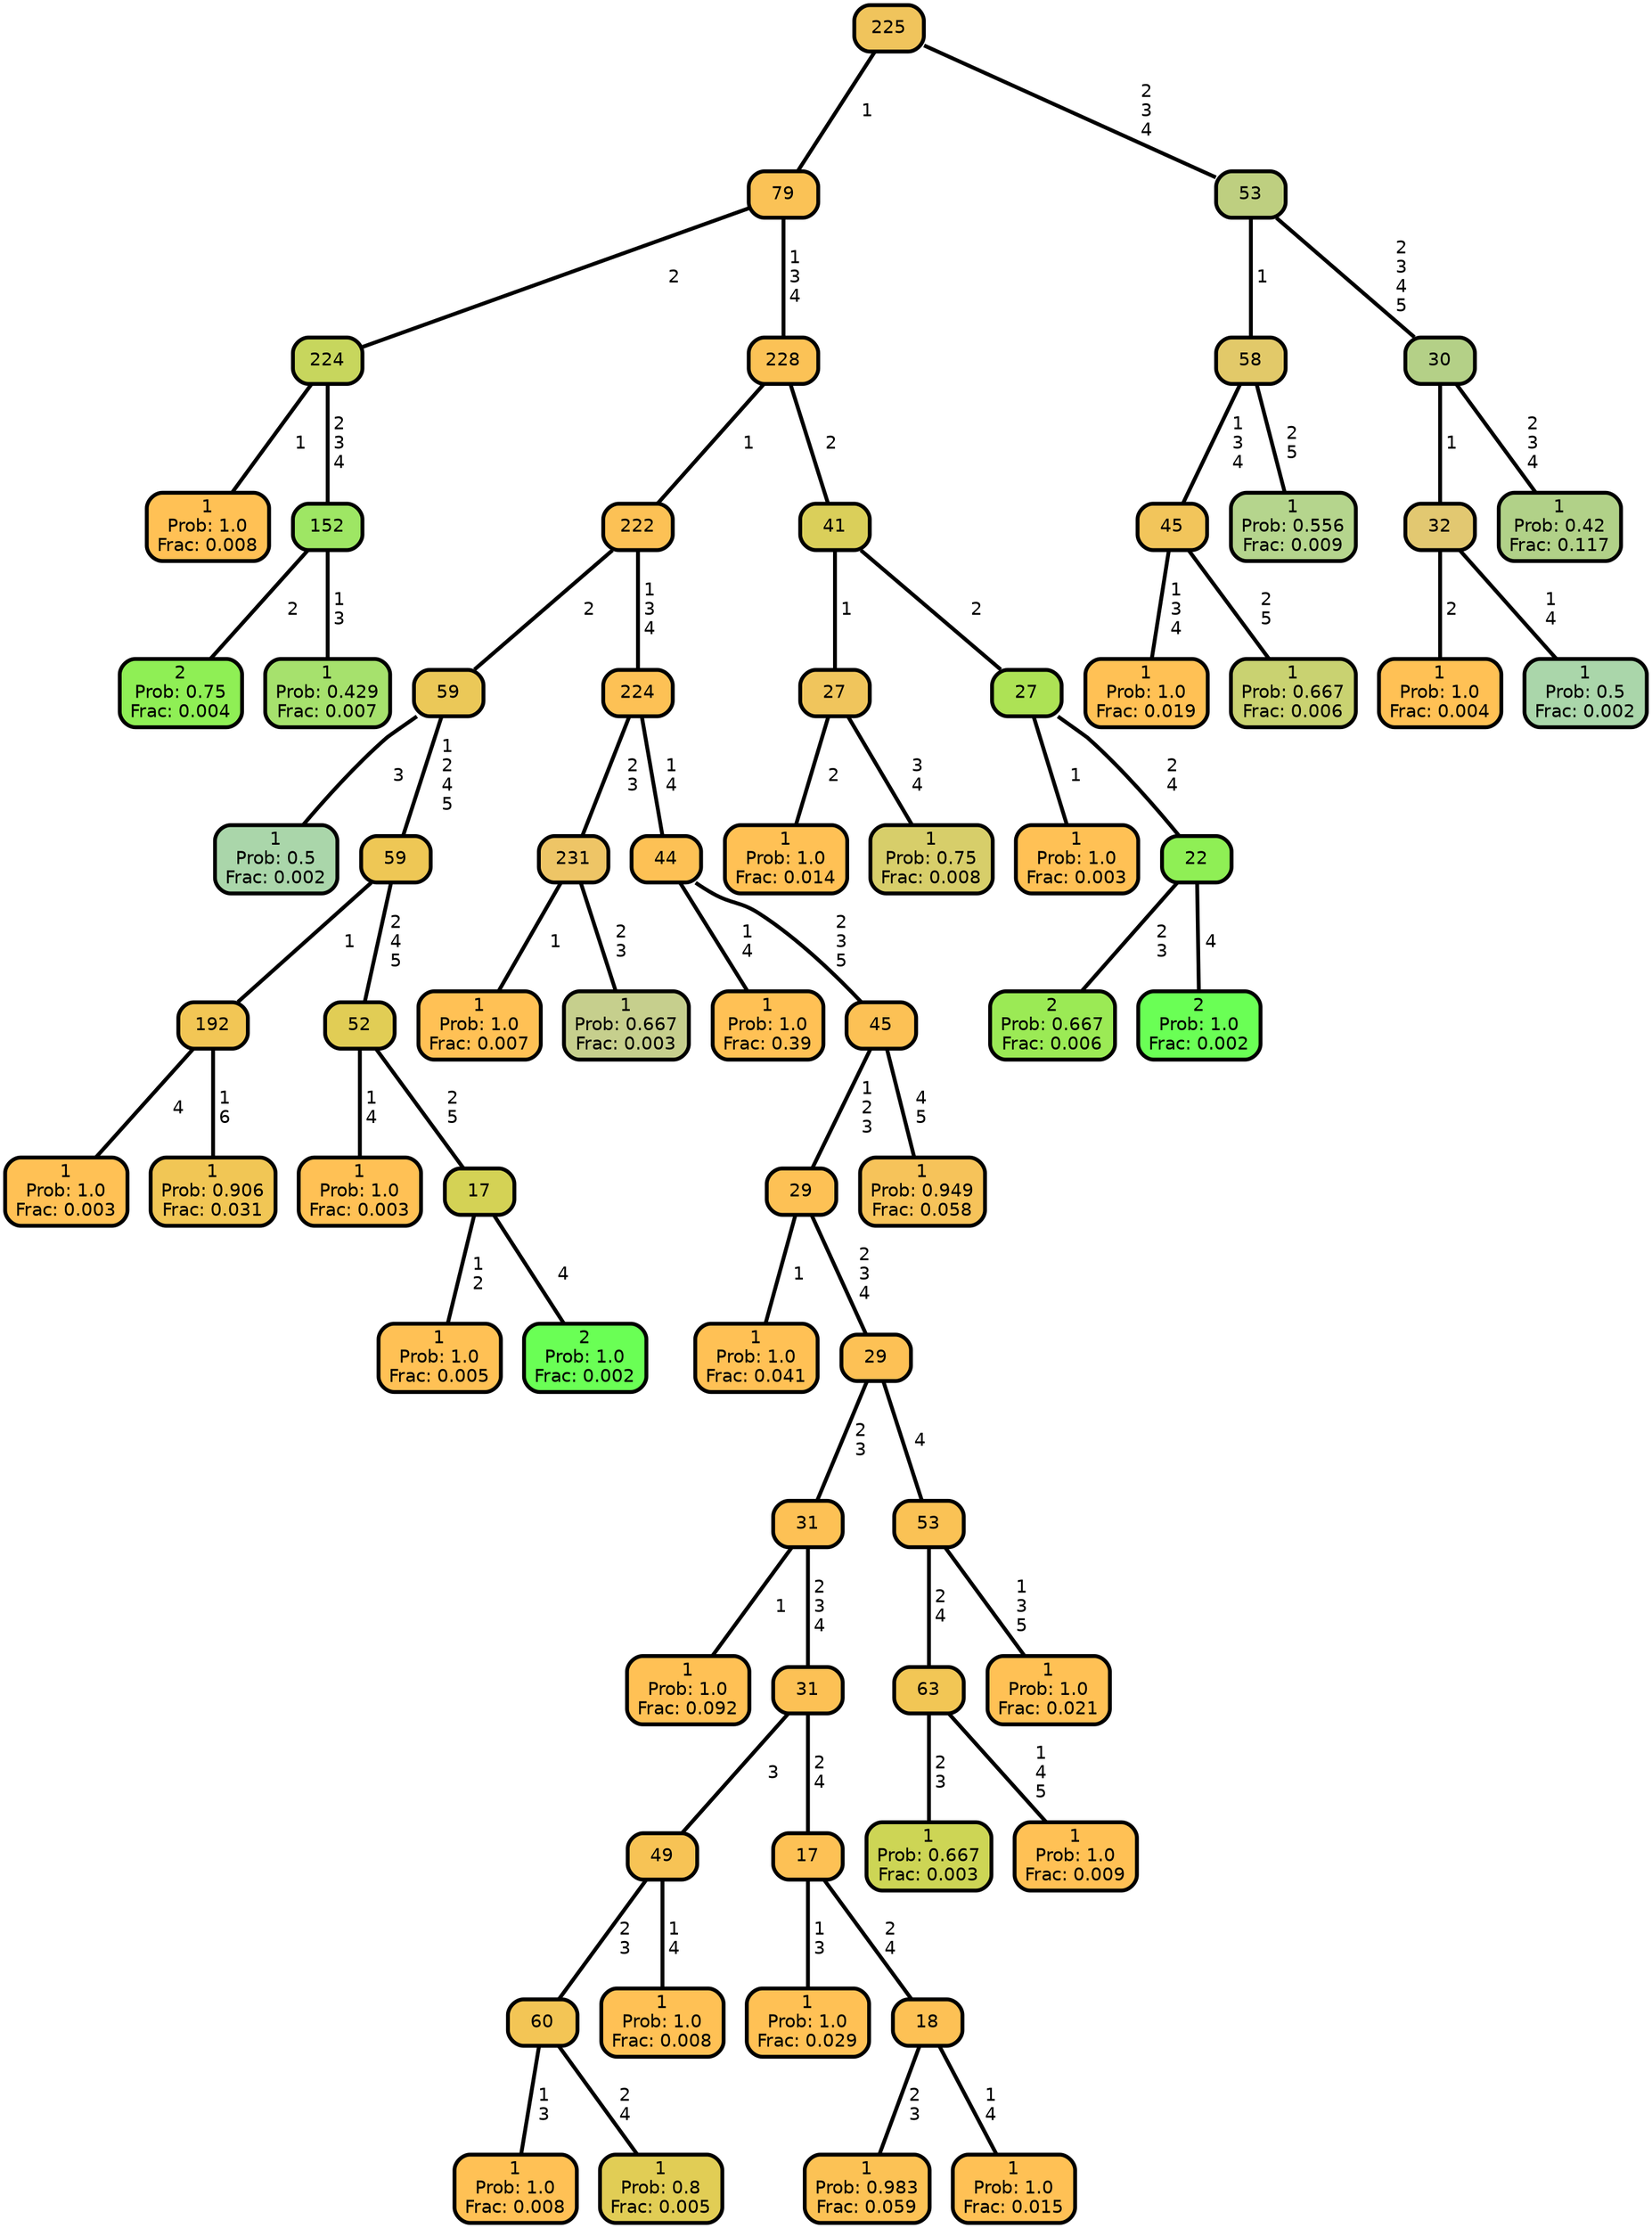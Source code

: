 graph Tree {
node [shape=box, style="filled, rounded",color="black",penwidth="3",fontcolor="black",                 fontname=helvetica] ;
graph [ranksep="0 equally", splines=straight,                 bgcolor=transparent, dpi=200] ;
edge [fontname=helvetica, color=black] ;
0 [label="1
Prob: 1.0
Frac: 0.008", fillcolor="#ffc155"] ;
1 [label="224", fillcolor="#c7d65d"] ;
2 [label="2
Prob: 0.75
Frac: 0.004", fillcolor="#8fef55"] ;
3 [label="152", fillcolor="#9ee664"] ;
4 [label="1
Prob: 0.429
Frac: 0.007", fillcolor="#a6e16d"] ;
5 [label="79", fillcolor="#fac256"] ;
6 [label="1
Prob: 0.5
Frac: 0.002", fillcolor="#aad6aa"] ;
7 [label="59", fillcolor="#ebc858"] ;
8 [label="1
Prob: 1.0
Frac: 0.003", fillcolor="#ffc155"] ;
9 [label="192", fillcolor="#f2c655"] ;
10 [label="1
Prob: 0.906
Frac: 0.031", fillcolor="#f1c655"] ;
11 [label="59", fillcolor="#eec755"] ;
12 [label="1
Prob: 1.0
Frac: 0.003", fillcolor="#ffc155"] ;
13 [label="52", fillcolor="#e1cd55"] ;
14 [label="1
Prob: 1.0
Frac: 0.005", fillcolor="#ffc155"] ;
15 [label="17", fillcolor="#d4d255"] ;
16 [label="2
Prob: 1.0
Frac: 0.002", fillcolor="#6aff55"] ;
17 [label="222", fillcolor="#fcc155"] ;
18 [label="1
Prob: 1.0
Frac: 0.007", fillcolor="#ffc155"] ;
19 [label="231", fillcolor="#eec566"] ;
20 [label="1
Prob: 0.667
Frac: 0.003", fillcolor="#c6cf8d"] ;
21 [label="224", fillcolor="#fdc155"] ;
22 [label="1
Prob: 1.0
Frac: 0.39", fillcolor="#ffc155"] ;
23 [label="44", fillcolor="#fdc155"] ;
24 [label="1
Prob: 1.0
Frac: 0.041", fillcolor="#ffc155"] ;
25 [label="29", fillcolor="#fdc155"] ;
26 [label="1
Prob: 1.0
Frac: 0.092", fillcolor="#ffc155"] ;
27 [label="31", fillcolor="#fdc155"] ;
28 [label="1
Prob: 1.0
Frac: 0.008", fillcolor="#ffc155"] ;
29 [label="60", fillcolor="#f3c555"] ;
30 [label="1
Prob: 0.8
Frac: 0.005", fillcolor="#e1cd55"] ;
31 [label="49", fillcolor="#f7c355"] ;
32 [label="1
Prob: 1.0
Frac: 0.008", fillcolor="#ffc155"] ;
33 [label="31", fillcolor="#fcc155"] ;
34 [label="1
Prob: 1.0
Frac: 0.029", fillcolor="#ffc155"] ;
35 [label="17", fillcolor="#fdc155"] ;
36 [label="1
Prob: 0.983
Frac: 0.059", fillcolor="#fcc255"] ;
37 [label="18", fillcolor="#fdc155"] ;
38 [label="1
Prob: 1.0
Frac: 0.015", fillcolor="#ffc155"] ;
39 [label="29", fillcolor="#fdc155"] ;
40 [label="1
Prob: 0.667
Frac: 0.003", fillcolor="#cdd555"] ;
41 [label="63", fillcolor="#f2c655"] ;
42 [label="1
Prob: 1.0
Frac: 0.009", fillcolor="#ffc155"] ;
43 [label="53", fillcolor="#fac255"] ;
44 [label="1
Prob: 1.0
Frac: 0.021", fillcolor="#ffc155"] ;
45 [label="45", fillcolor="#fcc155"] ;
46 [label="1
Prob: 0.949
Frac: 0.058", fillcolor="#f6c35a"] ;
47 [label="228", fillcolor="#fbc256"] ;
48 [label="1
Prob: 1.0
Frac: 0.014", fillcolor="#ffc155"] ;
49 [label="27", fillcolor="#f0c55c"] ;
50 [label="1
Prob: 0.75
Frac: 0.008", fillcolor="#d7ce6a"] ;
51 [label="41", fillcolor="#dacf5a"] ;
52 [label="1
Prob: 1.0
Frac: 0.003", fillcolor="#ffc155"] ;
53 [label="27", fillcolor="#ade255"] ;
54 [label="2
Prob: 0.667
Frac: 0.006", fillcolor="#9bea55"] ;
55 [label="22", fillcolor="#8fef55"] ;
56 [label="2
Prob: 1.0
Frac: 0.002", fillcolor="#6aff55"] ;
57 [label="225", fillcolor="#f0c45c"] ;
58 [label="1
Prob: 1.0
Frac: 0.019", fillcolor="#ffc155"] ;
59 [label="45", fillcolor="#f2c55b"] ;
60 [label="1
Prob: 0.667
Frac: 0.006", fillcolor="#c9d271"] ;
61 [label="58", fillcolor="#e2c969"] ;
62 [label="1
Prob: 0.556
Frac: 0.009", fillcolor="#b5d58d"] ;
63 [label="53", fillcolor="#becf80"] ;
64 [label="1
Prob: 1.0
Frac: 0.004", fillcolor="#ffc155"] ;
65 [label="32", fillcolor="#e2c871"] ;
66 [label="1
Prob: 0.5
Frac: 0.002", fillcolor="#aad6aa"] ;
67 [label="30", fillcolor="#b4d087"] ;
68 [label="1
Prob: 0.42
Frac: 0.117", fillcolor="#b1d188"] ;
1 -- 0 [label=" 1",penwidth=3] ;
1 -- 3 [label=" 2\n 3\n 4",penwidth=3] ;
3 -- 2 [label=" 2",penwidth=3] ;
3 -- 4 [label=" 1\n 3",penwidth=3] ;
5 -- 1 [label=" 2",penwidth=3] ;
5 -- 47 [label=" 1\n 3\n 4",penwidth=3] ;
7 -- 6 [label=" 3",penwidth=3] ;
7 -- 11 [label=" 1\n 2\n 4\n 5",penwidth=3] ;
9 -- 8 [label=" 4",penwidth=3] ;
9 -- 10 [label=" 1\n 6",penwidth=3] ;
11 -- 9 [label=" 1",penwidth=3] ;
11 -- 13 [label=" 2\n 4\n 5",penwidth=3] ;
13 -- 12 [label=" 1\n 4",penwidth=3] ;
13 -- 15 [label=" 2\n 5",penwidth=3] ;
15 -- 14 [label=" 1\n 2",penwidth=3] ;
15 -- 16 [label=" 4",penwidth=3] ;
17 -- 7 [label=" 2",penwidth=3] ;
17 -- 21 [label=" 1\n 3\n 4",penwidth=3] ;
19 -- 18 [label=" 1",penwidth=3] ;
19 -- 20 [label=" 2\n 3",penwidth=3] ;
21 -- 19 [label=" 2\n 3",penwidth=3] ;
21 -- 23 [label=" 1\n 4",penwidth=3] ;
23 -- 22 [label=" 1\n 4",penwidth=3] ;
23 -- 45 [label=" 2\n 3\n 5",penwidth=3] ;
25 -- 24 [label=" 1",penwidth=3] ;
25 -- 39 [label=" 2\n 3\n 4",penwidth=3] ;
27 -- 26 [label=" 1",penwidth=3] ;
27 -- 33 [label=" 2\n 3\n 4",penwidth=3] ;
29 -- 28 [label=" 1\n 3",penwidth=3] ;
29 -- 30 [label=" 2\n 4",penwidth=3] ;
31 -- 29 [label=" 2\n 3",penwidth=3] ;
31 -- 32 [label=" 1\n 4",penwidth=3] ;
33 -- 31 [label=" 3",penwidth=3] ;
33 -- 35 [label=" 2\n 4",penwidth=3] ;
35 -- 34 [label=" 1\n 3",penwidth=3] ;
35 -- 37 [label=" 2\n 4",penwidth=3] ;
37 -- 36 [label=" 2\n 3",penwidth=3] ;
37 -- 38 [label=" 1\n 4",penwidth=3] ;
39 -- 27 [label=" 2\n 3",penwidth=3] ;
39 -- 43 [label=" 4",penwidth=3] ;
41 -- 40 [label=" 2\n 3",penwidth=3] ;
41 -- 42 [label=" 1\n 4\n 5",penwidth=3] ;
43 -- 41 [label=" 2\n 4",penwidth=3] ;
43 -- 44 [label=" 1\n 3\n 5",penwidth=3] ;
45 -- 25 [label=" 1\n 2\n 3",penwidth=3] ;
45 -- 46 [label=" 4\n 5",penwidth=3] ;
47 -- 17 [label=" 1",penwidth=3] ;
47 -- 51 [label=" 2",penwidth=3] ;
49 -- 48 [label=" 2",penwidth=3] ;
49 -- 50 [label=" 3\n 4",penwidth=3] ;
51 -- 49 [label=" 1",penwidth=3] ;
51 -- 53 [label=" 2",penwidth=3] ;
53 -- 52 [label=" 1",penwidth=3] ;
53 -- 55 [label=" 2\n 4",penwidth=3] ;
55 -- 54 [label=" 2\n 3",penwidth=3] ;
55 -- 56 [label=" 4",penwidth=3] ;
57 -- 5 [label=" 1",penwidth=3] ;
57 -- 63 [label=" 2\n 3\n 4",penwidth=3] ;
59 -- 58 [label=" 1\n 3\n 4",penwidth=3] ;
59 -- 60 [label=" 2\n 5",penwidth=3] ;
61 -- 59 [label=" 1\n 3\n 4",penwidth=3] ;
61 -- 62 [label=" 2\n 5",penwidth=3] ;
63 -- 61 [label=" 1",penwidth=3] ;
63 -- 67 [label=" 2\n 3\n 4\n 5",penwidth=3] ;
65 -- 64 [label=" 2",penwidth=3] ;
65 -- 66 [label=" 1\n 4",penwidth=3] ;
67 -- 65 [label=" 1",penwidth=3] ;
67 -- 68 [label=" 2\n 3\n 4",penwidth=3] ;
{rank = same;}}